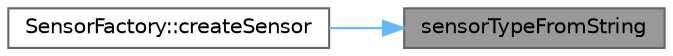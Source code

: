 digraph "sensorTypeFromString"
{
 // LATEX_PDF_SIZE
  bgcolor="transparent";
  edge [fontname=Helvetica,fontsize=10,labelfontname=Helvetica,labelfontsize=10];
  node [fontname=Helvetica,fontsize=10,shape=box,height=0.2,width=0.4];
  rankdir="RL";
  Node1 [id="Node000001",label="sensorTypeFromString",height=0.2,width=0.4,color="gray40", fillcolor="grey60", style="filled", fontcolor="black",tooltip="Convert a string sensor type to the enum representation."];
  Node1 -> Node2 [id="edge1_Node000001_Node000002",dir="back",color="steelblue1",style="solid",tooltip=" "];
  Node2 [id="Node000002",label="SensorFactory::createSensor",height=0.2,width=0.4,color="grey40", fillcolor="white", style="filled",URL="$class_sensor_factory.html#a1a691b564c1b5a5f4ce08989980da7f1",tooltip="Create a sensor instance based on the provided configuration."];
}
